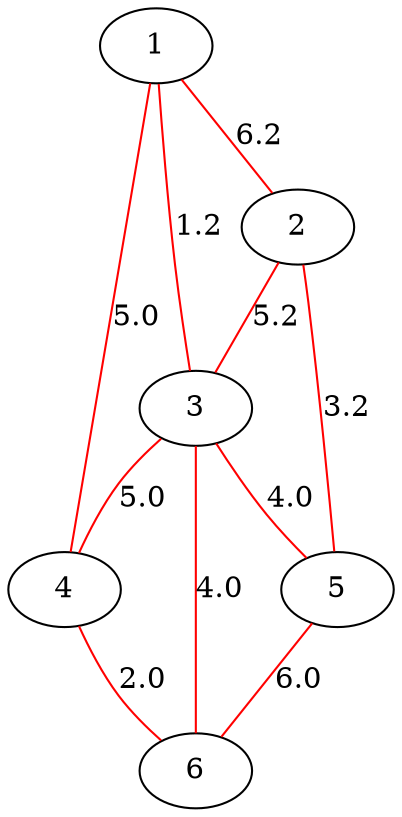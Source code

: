 ## Jagadeesh Vasudevamurthy ####
digraph g {
	edge [dir=none, color=red]
	1 -> 2 [label = 6.2]
	1 -> 3 [label = 1.2]
	1 -> 4 [label = 5.0]
	2 -> 3 [label = 5.2]
	2 -> 5 [label = 3.2]
	3 -> 4 [label = 5.0]
	3 -> 5 [label = 4.0]
	3 -> 6 [label = 4.0]
	4 -> 6 [label = 2.0]
	5 -> 6 [label = 6.0]
}